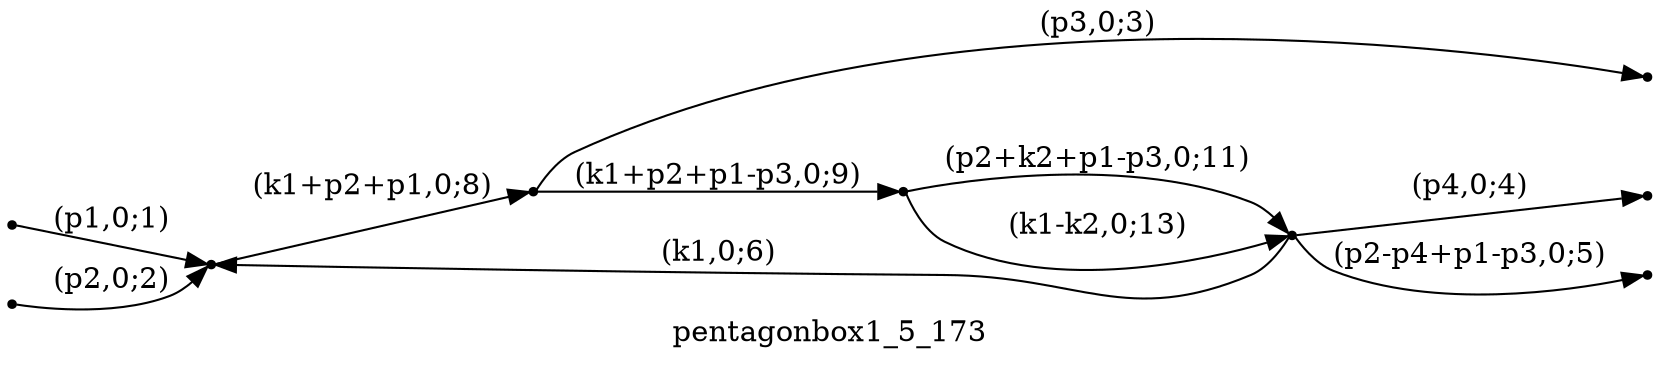 digraph pentagonbox1_5_173 {
  label="pentagonbox1_5_173";
  rankdir="LR";
  subgraph edges {
    -1 -> 2 [label="(p1,0;1)"];
    -2 -> 2 [label="(p2,0;2)"];
    3 -> -3 [label="(p3,0;3)"];
    4 -> -4 [label="(p4,0;4)"];
    4 -> -5 [label="(p2-p4+p1-p3,0;5)"];
    4 -> 2 [label="(k1,0;6)"];
    2 -> 3 [label="(k1+p2+p1,0;8)"];
    3 -> 1 [label="(k1+p2+p1-p3,0;9)"];
    1 -> 4 [label="(p2+k2+p1-p3,0;11)"];
    1 -> 4 [label="(k1-k2,0;13)"];
  }
  subgraph incoming { rank="source"; -1; -2; }
  subgraph outgoing { rank="sink"; -3; -4; -5; }
-5 [shape=point];
-4 [shape=point];
-3 [shape=point];
-2 [shape=point];
-1 [shape=point];
1 [shape=point];
2 [shape=point];
3 [shape=point];
4 [shape=point];
}

